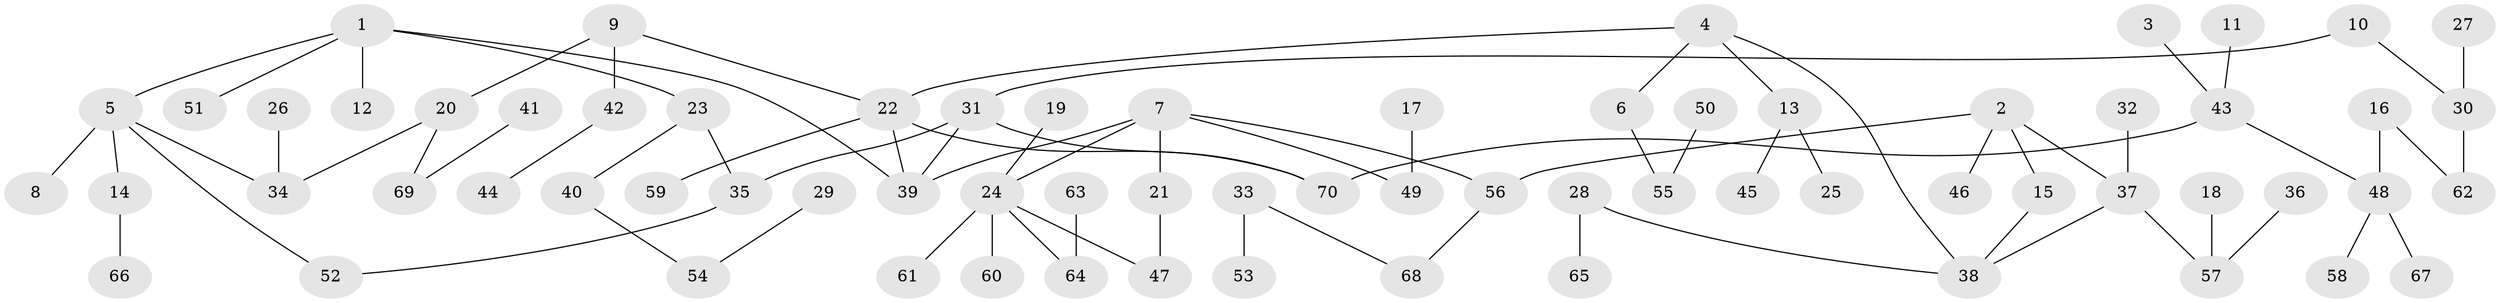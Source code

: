 // original degree distribution, {3: 0.1510791366906475, 6: 0.03597122302158273, 4: 0.08633093525179857, 5: 0.02877697841726619, 1: 0.43884892086330934, 2: 0.2589928057553957}
// Generated by graph-tools (version 1.1) at 2025/01/03/09/25 03:01:07]
// undirected, 70 vertices, 77 edges
graph export_dot {
graph [start="1"]
  node [color=gray90,style=filled];
  1;
  2;
  3;
  4;
  5;
  6;
  7;
  8;
  9;
  10;
  11;
  12;
  13;
  14;
  15;
  16;
  17;
  18;
  19;
  20;
  21;
  22;
  23;
  24;
  25;
  26;
  27;
  28;
  29;
  30;
  31;
  32;
  33;
  34;
  35;
  36;
  37;
  38;
  39;
  40;
  41;
  42;
  43;
  44;
  45;
  46;
  47;
  48;
  49;
  50;
  51;
  52;
  53;
  54;
  55;
  56;
  57;
  58;
  59;
  60;
  61;
  62;
  63;
  64;
  65;
  66;
  67;
  68;
  69;
  70;
  1 -- 5 [weight=1.0];
  1 -- 12 [weight=1.0];
  1 -- 23 [weight=1.0];
  1 -- 39 [weight=1.0];
  1 -- 51 [weight=1.0];
  2 -- 15 [weight=1.0];
  2 -- 37 [weight=1.0];
  2 -- 46 [weight=1.0];
  2 -- 56 [weight=1.0];
  3 -- 43 [weight=1.0];
  4 -- 6 [weight=1.0];
  4 -- 13 [weight=1.0];
  4 -- 22 [weight=1.0];
  4 -- 38 [weight=1.0];
  5 -- 8 [weight=1.0];
  5 -- 14 [weight=1.0];
  5 -- 34 [weight=1.0];
  5 -- 52 [weight=1.0];
  6 -- 55 [weight=1.0];
  7 -- 21 [weight=1.0];
  7 -- 24 [weight=1.0];
  7 -- 39 [weight=1.0];
  7 -- 49 [weight=1.0];
  7 -- 56 [weight=1.0];
  9 -- 20 [weight=1.0];
  9 -- 22 [weight=1.0];
  9 -- 42 [weight=1.0];
  10 -- 30 [weight=1.0];
  10 -- 31 [weight=1.0];
  11 -- 43 [weight=1.0];
  13 -- 25 [weight=1.0];
  13 -- 45 [weight=1.0];
  14 -- 66 [weight=1.0];
  15 -- 38 [weight=1.0];
  16 -- 48 [weight=1.0];
  16 -- 62 [weight=1.0];
  17 -- 49 [weight=1.0];
  18 -- 57 [weight=1.0];
  19 -- 24 [weight=1.0];
  20 -- 34 [weight=1.0];
  20 -- 69 [weight=1.0];
  21 -- 47 [weight=1.0];
  22 -- 39 [weight=1.0];
  22 -- 59 [weight=1.0];
  22 -- 70 [weight=1.0];
  23 -- 35 [weight=1.0];
  23 -- 40 [weight=1.0];
  24 -- 47 [weight=1.0];
  24 -- 60 [weight=1.0];
  24 -- 61 [weight=1.0];
  24 -- 64 [weight=1.0];
  26 -- 34 [weight=1.0];
  27 -- 30 [weight=1.0];
  28 -- 38 [weight=1.0];
  28 -- 65 [weight=1.0];
  29 -- 54 [weight=1.0];
  30 -- 62 [weight=1.0];
  31 -- 35 [weight=1.0];
  31 -- 39 [weight=1.0];
  31 -- 70 [weight=1.0];
  32 -- 37 [weight=1.0];
  33 -- 53 [weight=1.0];
  33 -- 68 [weight=1.0];
  35 -- 52 [weight=1.0];
  36 -- 57 [weight=1.0];
  37 -- 38 [weight=1.0];
  37 -- 57 [weight=1.0];
  40 -- 54 [weight=1.0];
  41 -- 69 [weight=1.0];
  42 -- 44 [weight=1.0];
  43 -- 48 [weight=1.0];
  43 -- 70 [weight=1.0];
  48 -- 58 [weight=1.0];
  48 -- 67 [weight=1.0];
  50 -- 55 [weight=1.0];
  56 -- 68 [weight=1.0];
  63 -- 64 [weight=2.0];
}
